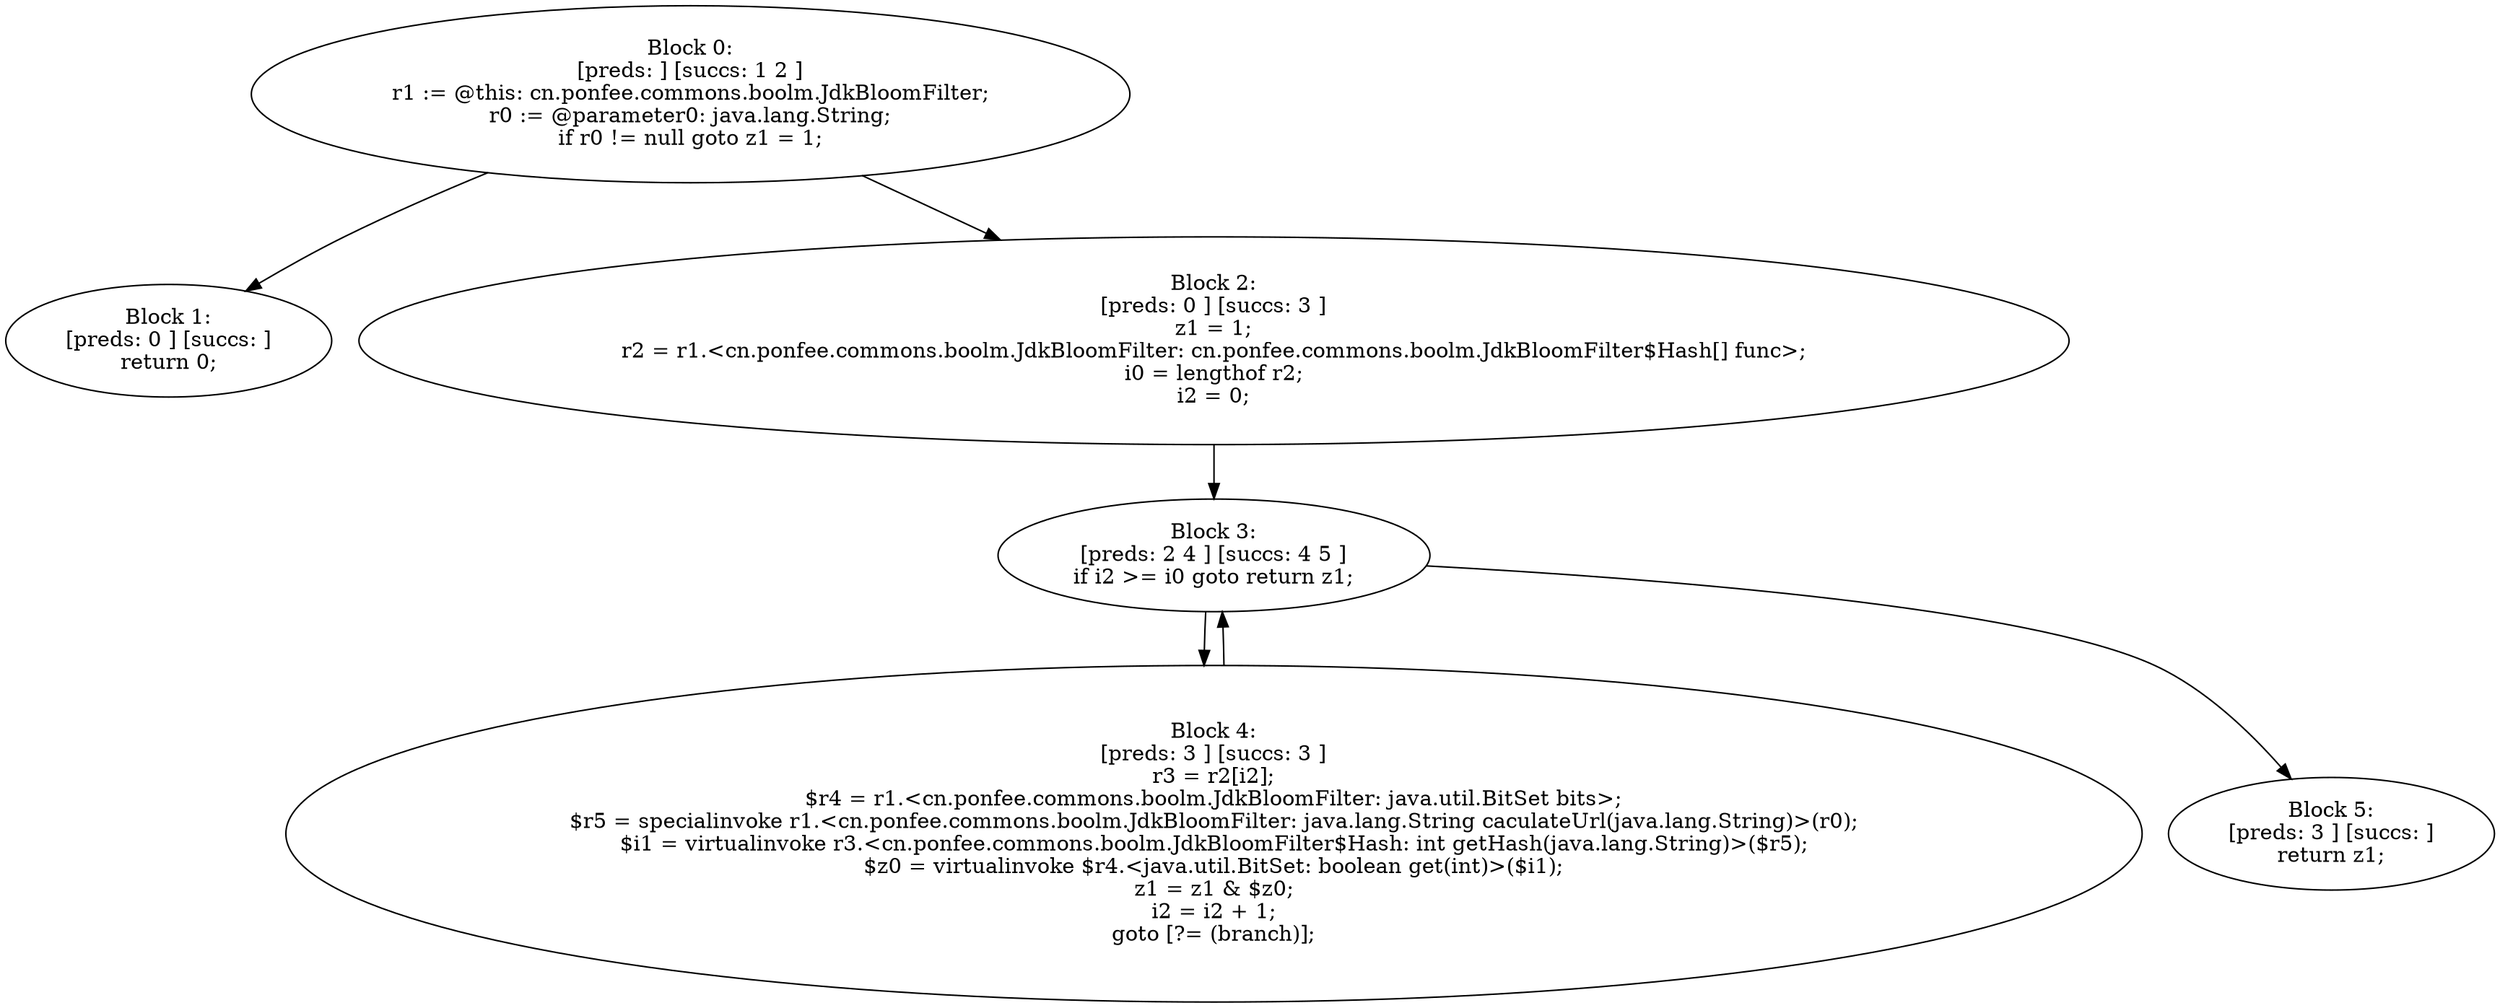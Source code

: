 digraph "unitGraph" {
    "Block 0:
[preds: ] [succs: 1 2 ]
r1 := @this: cn.ponfee.commons.boolm.JdkBloomFilter;
r0 := @parameter0: java.lang.String;
if r0 != null goto z1 = 1;
"
    "Block 1:
[preds: 0 ] [succs: ]
return 0;
"
    "Block 2:
[preds: 0 ] [succs: 3 ]
z1 = 1;
r2 = r1.<cn.ponfee.commons.boolm.JdkBloomFilter: cn.ponfee.commons.boolm.JdkBloomFilter$Hash[] func>;
i0 = lengthof r2;
i2 = 0;
"
    "Block 3:
[preds: 2 4 ] [succs: 4 5 ]
if i2 >= i0 goto return z1;
"
    "Block 4:
[preds: 3 ] [succs: 3 ]
r3 = r2[i2];
$r4 = r1.<cn.ponfee.commons.boolm.JdkBloomFilter: java.util.BitSet bits>;
$r5 = specialinvoke r1.<cn.ponfee.commons.boolm.JdkBloomFilter: java.lang.String caculateUrl(java.lang.String)>(r0);
$i1 = virtualinvoke r3.<cn.ponfee.commons.boolm.JdkBloomFilter$Hash: int getHash(java.lang.String)>($r5);
$z0 = virtualinvoke $r4.<java.util.BitSet: boolean get(int)>($i1);
z1 = z1 & $z0;
i2 = i2 + 1;
goto [?= (branch)];
"
    "Block 5:
[preds: 3 ] [succs: ]
return z1;
"
    "Block 0:
[preds: ] [succs: 1 2 ]
r1 := @this: cn.ponfee.commons.boolm.JdkBloomFilter;
r0 := @parameter0: java.lang.String;
if r0 != null goto z1 = 1;
"->"Block 1:
[preds: 0 ] [succs: ]
return 0;
";
    "Block 0:
[preds: ] [succs: 1 2 ]
r1 := @this: cn.ponfee.commons.boolm.JdkBloomFilter;
r0 := @parameter0: java.lang.String;
if r0 != null goto z1 = 1;
"->"Block 2:
[preds: 0 ] [succs: 3 ]
z1 = 1;
r2 = r1.<cn.ponfee.commons.boolm.JdkBloomFilter: cn.ponfee.commons.boolm.JdkBloomFilter$Hash[] func>;
i0 = lengthof r2;
i2 = 0;
";
    "Block 2:
[preds: 0 ] [succs: 3 ]
z1 = 1;
r2 = r1.<cn.ponfee.commons.boolm.JdkBloomFilter: cn.ponfee.commons.boolm.JdkBloomFilter$Hash[] func>;
i0 = lengthof r2;
i2 = 0;
"->"Block 3:
[preds: 2 4 ] [succs: 4 5 ]
if i2 >= i0 goto return z1;
";
    "Block 3:
[preds: 2 4 ] [succs: 4 5 ]
if i2 >= i0 goto return z1;
"->"Block 4:
[preds: 3 ] [succs: 3 ]
r3 = r2[i2];
$r4 = r1.<cn.ponfee.commons.boolm.JdkBloomFilter: java.util.BitSet bits>;
$r5 = specialinvoke r1.<cn.ponfee.commons.boolm.JdkBloomFilter: java.lang.String caculateUrl(java.lang.String)>(r0);
$i1 = virtualinvoke r3.<cn.ponfee.commons.boolm.JdkBloomFilter$Hash: int getHash(java.lang.String)>($r5);
$z0 = virtualinvoke $r4.<java.util.BitSet: boolean get(int)>($i1);
z1 = z1 & $z0;
i2 = i2 + 1;
goto [?= (branch)];
";
    "Block 3:
[preds: 2 4 ] [succs: 4 5 ]
if i2 >= i0 goto return z1;
"->"Block 5:
[preds: 3 ] [succs: ]
return z1;
";
    "Block 4:
[preds: 3 ] [succs: 3 ]
r3 = r2[i2];
$r4 = r1.<cn.ponfee.commons.boolm.JdkBloomFilter: java.util.BitSet bits>;
$r5 = specialinvoke r1.<cn.ponfee.commons.boolm.JdkBloomFilter: java.lang.String caculateUrl(java.lang.String)>(r0);
$i1 = virtualinvoke r3.<cn.ponfee.commons.boolm.JdkBloomFilter$Hash: int getHash(java.lang.String)>($r5);
$z0 = virtualinvoke $r4.<java.util.BitSet: boolean get(int)>($i1);
z1 = z1 & $z0;
i2 = i2 + 1;
goto [?= (branch)];
"->"Block 3:
[preds: 2 4 ] [succs: 4 5 ]
if i2 >= i0 goto return z1;
";
}
